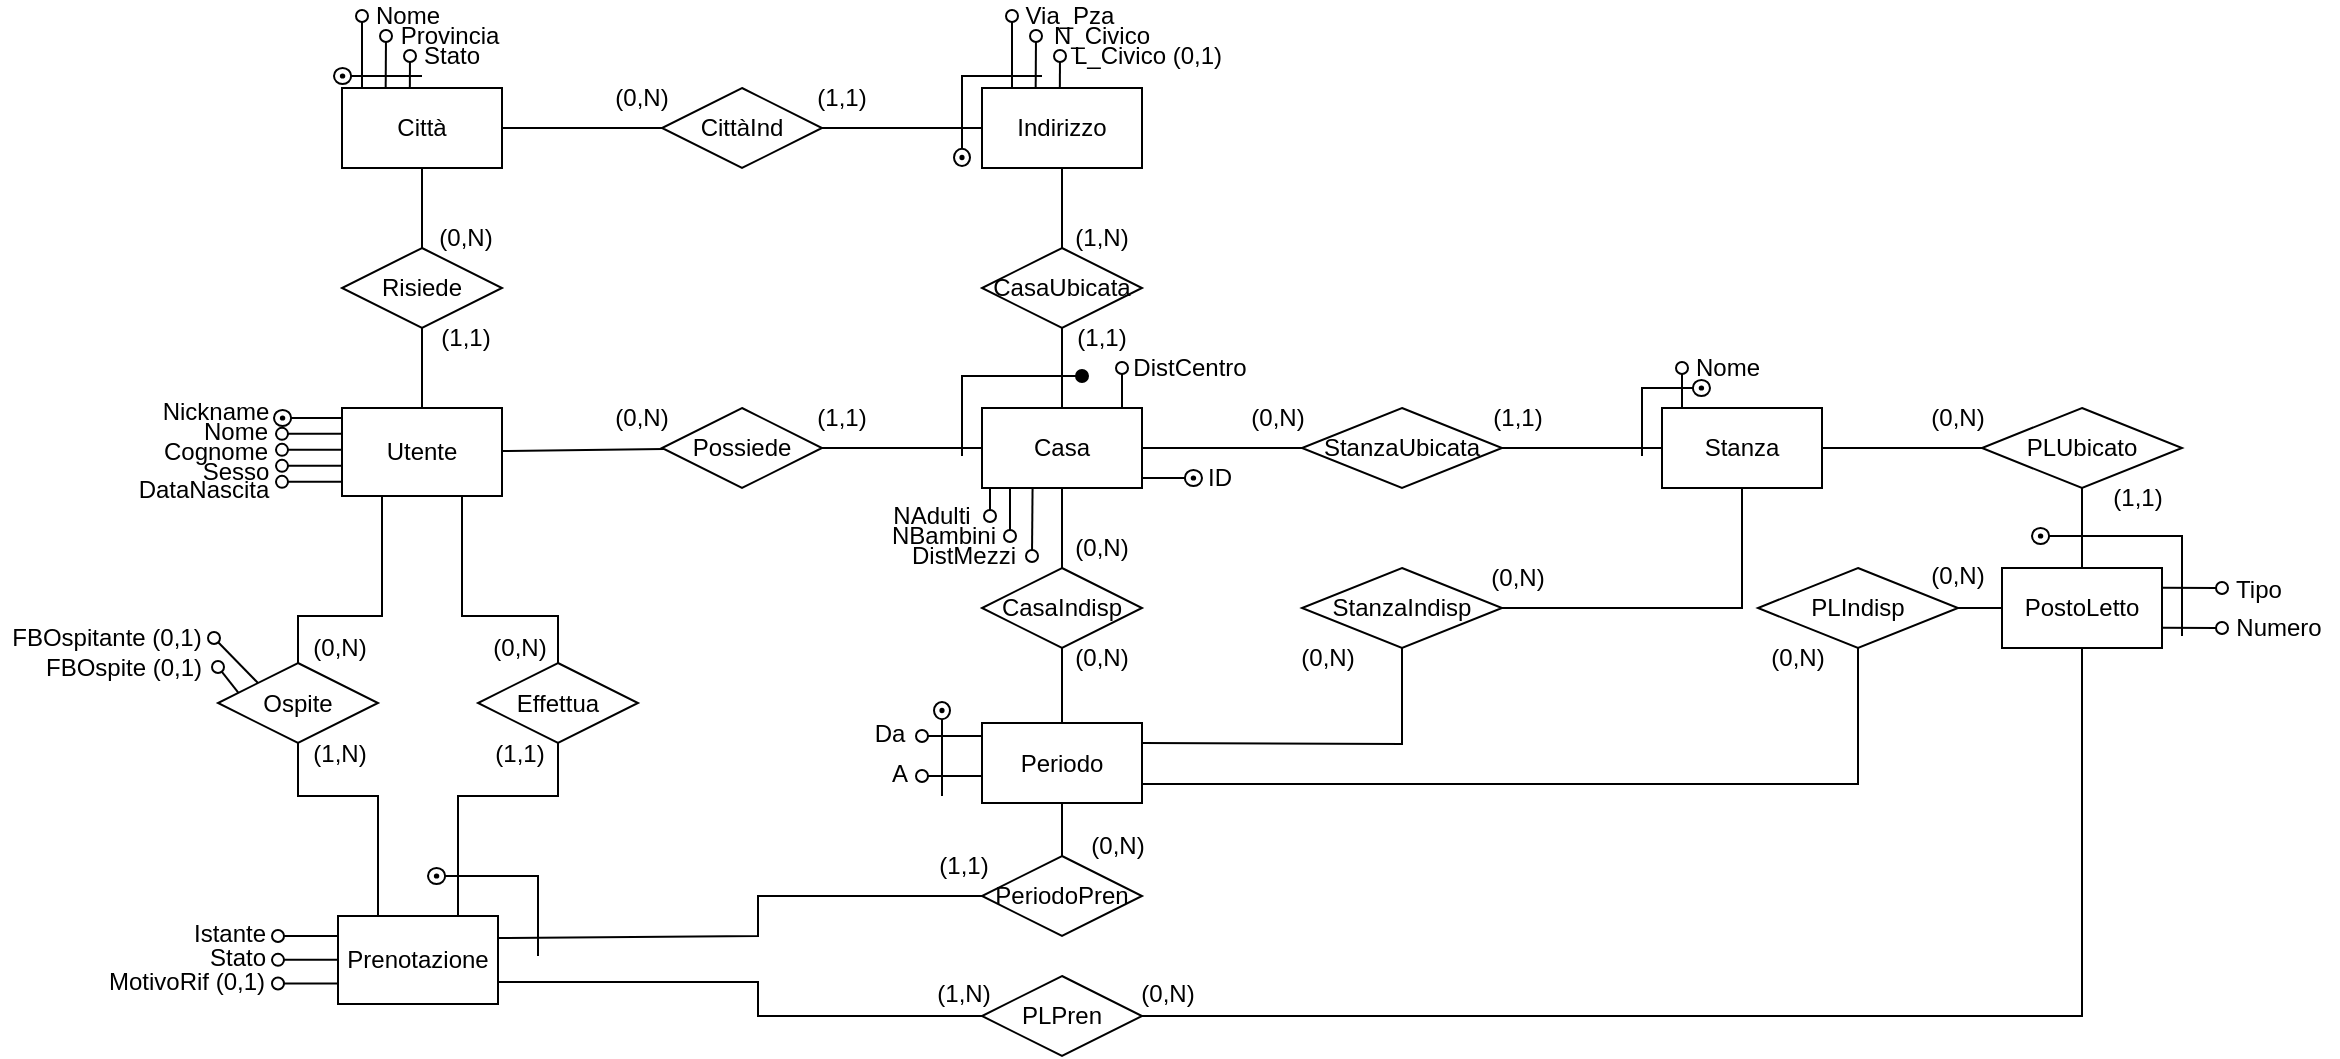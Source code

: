 <mxfile version="24.2.5" type="device">
  <diagram name="Pagina-1" id="lLxgpqwXV0-cyRFd8KWd">
    <mxGraphModel dx="398" dy="243" grid="1" gridSize="10" guides="1" tooltips="1" connect="1" arrows="1" fold="1" page="1" pageScale="1" pageWidth="1169" pageHeight="827" math="0" shadow="0">
      <root>
        <mxCell id="0" />
        <mxCell id="1" parent="0" />
        <mxCell id="XVy98jqLhAhtygX9DMXy-1" value="Utente" style="rounded=0;whiteSpace=wrap;html=1;" parent="1" vertex="1">
          <mxGeometry x="171" y="296" width="80" height="44" as="geometry" />
        </mxCell>
        <mxCell id="XVy98jqLhAhtygX9DMXy-5" value="" style="endArrow=oval;html=1;rounded=0;endFill=0;" parent="1" edge="1">
          <mxGeometry width="50" height="50" relative="1" as="geometry">
            <mxPoint x="171" y="308.93" as="sourcePoint" />
            <mxPoint x="141" y="308.93" as="targetPoint" />
          </mxGeometry>
        </mxCell>
        <mxCell id="XVy98jqLhAhtygX9DMXy-7" value="" style="endArrow=oval;html=1;rounded=0;endFill=1;" parent="1" edge="1">
          <mxGeometry width="50" height="50" relative="1" as="geometry">
            <mxPoint x="171" y="301" as="sourcePoint" />
            <mxPoint x="141" y="301" as="targetPoint" />
          </mxGeometry>
        </mxCell>
        <mxCell id="XVy98jqLhAhtygX9DMXy-8" value="Nickname" style="text;html=1;align=center;verticalAlign=middle;whiteSpace=wrap;rounded=0;" parent="1" vertex="1">
          <mxGeometry x="78" y="293" width="60" height="10" as="geometry" />
        </mxCell>
        <mxCell id="XVy98jqLhAhtygX9DMXy-9" value="Nome" style="text;html=1;align=center;verticalAlign=middle;whiteSpace=wrap;rounded=0;" parent="1" vertex="1">
          <mxGeometry x="88" y="303" width="60" height="10" as="geometry" />
        </mxCell>
        <mxCell id="XVy98jqLhAhtygX9DMXy-10" value="Cognome" style="text;html=1;align=center;verticalAlign=middle;whiteSpace=wrap;rounded=0;" parent="1" vertex="1">
          <mxGeometry x="78" y="313" width="60" height="10" as="geometry" />
        </mxCell>
        <mxCell id="XVy98jqLhAhtygX9DMXy-11" value="Sesso" style="text;html=1;align=center;verticalAlign=middle;whiteSpace=wrap;rounded=0;" parent="1" vertex="1">
          <mxGeometry x="94" y="323" width="48" height="10" as="geometry" />
        </mxCell>
        <mxCell id="XVy98jqLhAhtygX9DMXy-12" value="DataNascita" style="text;html=1;align=center;verticalAlign=middle;whiteSpace=wrap;rounded=0;" parent="1" vertex="1">
          <mxGeometry x="62" y="332" width="80" height="10" as="geometry" />
        </mxCell>
        <mxCell id="XVy98jqLhAhtygX9DMXy-14" value="Risiede" style="rhombus;whiteSpace=wrap;html=1;" parent="1" vertex="1">
          <mxGeometry x="171" y="216" width="80" height="40" as="geometry" />
        </mxCell>
        <mxCell id="XVy98jqLhAhtygX9DMXy-15" value="Città" style="rounded=0;whiteSpace=wrap;html=1;" parent="1" vertex="1">
          <mxGeometry x="171" y="136" width="80" height="40" as="geometry" />
        </mxCell>
        <mxCell id="XVy98jqLhAhtygX9DMXy-16" value="" style="endArrow=oval;html=1;rounded=0;endFill=0;" parent="1" edge="1">
          <mxGeometry width="50" height="50" relative="1" as="geometry">
            <mxPoint x="181" y="136" as="sourcePoint" />
            <mxPoint x="181" y="100" as="targetPoint" />
          </mxGeometry>
        </mxCell>
        <mxCell id="XVy98jqLhAhtygX9DMXy-17" value="" style="endArrow=oval;html=1;rounded=0;endFill=0;" parent="1" edge="1">
          <mxGeometry width="50" height="50" relative="1" as="geometry">
            <mxPoint x="192.84" y="136" as="sourcePoint" />
            <mxPoint x="193" y="110" as="targetPoint" />
          </mxGeometry>
        </mxCell>
        <mxCell id="XVy98jqLhAhtygX9DMXy-18" value="Nome" style="text;html=1;align=center;verticalAlign=middle;whiteSpace=wrap;rounded=0;" parent="1" vertex="1">
          <mxGeometry x="164" y="95" width="80" height="10" as="geometry" />
        </mxCell>
        <mxCell id="XVy98jqLhAhtygX9DMXy-19" value="Provincia" style="text;html=1;align=center;verticalAlign=middle;whiteSpace=wrap;rounded=0;" parent="1" vertex="1">
          <mxGeometry x="185" y="105" width="80" height="10" as="geometry" />
        </mxCell>
        <mxCell id="XVy98jqLhAhtygX9DMXy-20" value="" style="endArrow=oval;html=1;rounded=0;endFill=1;" parent="1" edge="1">
          <mxGeometry width="50" height="50" relative="1" as="geometry">
            <mxPoint x="211" y="130" as="sourcePoint" />
            <mxPoint x="171" y="130" as="targetPoint" />
          </mxGeometry>
        </mxCell>
        <mxCell id="XVy98jqLhAhtygX9DMXy-21" value="" style="endArrow=none;html=1;rounded=0;" parent="1" source="XVy98jqLhAhtygX9DMXy-14" target="XVy98jqLhAhtygX9DMXy-15" edge="1">
          <mxGeometry width="50" height="50" relative="1" as="geometry">
            <mxPoint x="261" y="236" as="sourcePoint" />
            <mxPoint x="211" y="186" as="targetPoint" />
          </mxGeometry>
        </mxCell>
        <mxCell id="XVy98jqLhAhtygX9DMXy-22" value="" style="endArrow=none;html=1;rounded=0;" parent="1" source="XVy98jqLhAhtygX9DMXy-1" target="XVy98jqLhAhtygX9DMXy-14" edge="1">
          <mxGeometry width="50" height="50" relative="1" as="geometry">
            <mxPoint x="261" y="276" as="sourcePoint" />
            <mxPoint x="311" y="226" as="targetPoint" />
          </mxGeometry>
        </mxCell>
        <mxCell id="XVy98jqLhAhtygX9DMXy-23" value="(1,1)" style="text;html=1;align=center;verticalAlign=middle;whiteSpace=wrap;rounded=0;" parent="1" vertex="1">
          <mxGeometry x="193" y="256" width="80" height="10" as="geometry" />
        </mxCell>
        <mxCell id="XVy98jqLhAhtygX9DMXy-24" value="(0,N)" style="text;html=1;align=center;verticalAlign=middle;whiteSpace=wrap;rounded=0;" parent="1" vertex="1">
          <mxGeometry x="193" y="206" width="80" height="10" as="geometry" />
        </mxCell>
        <mxCell id="Gm87zyLQmXBAuulPEe1k-1" value="Possiede" style="rhombus;whiteSpace=wrap;html=1;" parent="1" vertex="1">
          <mxGeometry x="331" y="296" width="80" height="40" as="geometry" />
        </mxCell>
        <mxCell id="Gm87zyLQmXBAuulPEe1k-2" value="" style="endArrow=none;html=1;rounded=0;" parent="1" source="XVy98jqLhAhtygX9DMXy-1" target="Gm87zyLQmXBAuulPEe1k-1" edge="1">
          <mxGeometry width="50" height="50" relative="1" as="geometry">
            <mxPoint x="451" y="336" as="sourcePoint" />
            <mxPoint x="501" y="286" as="targetPoint" />
          </mxGeometry>
        </mxCell>
        <mxCell id="Gm87zyLQmXBAuulPEe1k-3" value="Casa" style="rounded=0;whiteSpace=wrap;html=1;" parent="1" vertex="1">
          <mxGeometry x="491" y="296" width="80" height="40" as="geometry" />
        </mxCell>
        <mxCell id="Gm87zyLQmXBAuulPEe1k-5" value="CittàInd" style="rhombus;whiteSpace=wrap;html=1;" parent="1" vertex="1">
          <mxGeometry x="331" y="136" width="80" height="40" as="geometry" />
        </mxCell>
        <mxCell id="Gm87zyLQmXBAuulPEe1k-6" value="" style="endArrow=none;html=1;rounded=0;" parent="1" source="Gm87zyLQmXBAuulPEe1k-3" target="Gm87zyLQmXBAuulPEe1k-12" edge="1">
          <mxGeometry width="50" height="50" relative="1" as="geometry">
            <mxPoint x="451" y="226" as="sourcePoint" />
            <mxPoint x="571" y="266" as="targetPoint" />
          </mxGeometry>
        </mxCell>
        <mxCell id="Gm87zyLQmXBAuulPEe1k-8" value="" style="endArrow=none;html=1;rounded=0;" parent="1" source="Gm87zyLQmXBAuulPEe1k-3" target="Gm87zyLQmXBAuulPEe1k-1" edge="1">
          <mxGeometry width="50" height="50" relative="1" as="geometry">
            <mxPoint x="451" y="226" as="sourcePoint" />
            <mxPoint x="371" y="316" as="targetPoint" />
          </mxGeometry>
        </mxCell>
        <mxCell id="Gm87zyLQmXBAuulPEe1k-11" value="Indirizzo" style="rounded=0;whiteSpace=wrap;html=1;" parent="1" vertex="1">
          <mxGeometry x="491" y="136" width="80" height="40" as="geometry" />
        </mxCell>
        <mxCell id="Gm87zyLQmXBAuulPEe1k-12" value="CasaUbicata" style="rhombus;whiteSpace=wrap;html=1;" parent="1" vertex="1">
          <mxGeometry x="491" y="216" width="80" height="40" as="geometry" />
        </mxCell>
        <mxCell id="Gm87zyLQmXBAuulPEe1k-13" value="" style="endArrow=none;html=1;rounded=0;" parent="1" source="Gm87zyLQmXBAuulPEe1k-12" target="Gm87zyLQmXBAuulPEe1k-11" edge="1">
          <mxGeometry width="50" height="50" relative="1" as="geometry">
            <mxPoint x="541" y="306" as="sourcePoint" />
            <mxPoint x="541" y="266" as="targetPoint" />
          </mxGeometry>
        </mxCell>
        <mxCell id="Gm87zyLQmXBAuulPEe1k-14" value="" style="endArrow=none;html=1;rounded=0;" parent="1" source="Gm87zyLQmXBAuulPEe1k-5" target="Gm87zyLQmXBAuulPEe1k-11" edge="1">
          <mxGeometry width="50" height="50" relative="1" as="geometry">
            <mxPoint x="541" y="226" as="sourcePoint" />
            <mxPoint x="541" y="186" as="targetPoint" />
          </mxGeometry>
        </mxCell>
        <mxCell id="Gm87zyLQmXBAuulPEe1k-15" value="" style="endArrow=none;html=1;rounded=0;" parent="1" source="Gm87zyLQmXBAuulPEe1k-5" target="XVy98jqLhAhtygX9DMXy-15" edge="1">
          <mxGeometry width="50" height="50" relative="1" as="geometry">
            <mxPoint x="221" y="226" as="sourcePoint" />
            <mxPoint x="221" y="186" as="targetPoint" />
          </mxGeometry>
        </mxCell>
        <mxCell id="Gm87zyLQmXBAuulPEe1k-16" value="(0,N)" style="text;html=1;align=center;verticalAlign=middle;whiteSpace=wrap;rounded=0;" parent="1" vertex="1">
          <mxGeometry x="281" y="136" width="80" height="10" as="geometry" />
        </mxCell>
        <mxCell id="Gm87zyLQmXBAuulPEe1k-17" value="(1,1)" style="text;html=1;align=center;verticalAlign=middle;whiteSpace=wrap;rounded=0;" parent="1" vertex="1">
          <mxGeometry x="381" y="136" width="80" height="10" as="geometry" />
        </mxCell>
        <mxCell id="Gm87zyLQmXBAuulPEe1k-19" value="" style="endArrow=oval;html=1;rounded=0;endFill=0;" parent="1" edge="1">
          <mxGeometry width="50" height="50" relative="1" as="geometry">
            <mxPoint x="204.92" y="136" as="sourcePoint" />
            <mxPoint x="205" y="120" as="targetPoint" />
          </mxGeometry>
        </mxCell>
        <mxCell id="Gm87zyLQmXBAuulPEe1k-20" value="Stato" style="text;html=1;align=center;verticalAlign=middle;whiteSpace=wrap;rounded=0;" parent="1" vertex="1">
          <mxGeometry x="186" y="115" width="80" height="10" as="geometry" />
        </mxCell>
        <mxCell id="Gm87zyLQmXBAuulPEe1k-21" value="(0,N)" style="text;html=1;align=center;verticalAlign=middle;whiteSpace=wrap;rounded=0;" parent="1" vertex="1">
          <mxGeometry x="281" y="296" width="80" height="10" as="geometry" />
        </mxCell>
        <mxCell id="Gm87zyLQmXBAuulPEe1k-23" value="(1,1)" style="text;html=1;align=center;verticalAlign=middle;whiteSpace=wrap;rounded=0;" parent="1" vertex="1">
          <mxGeometry x="381" y="296" width="80" height="10" as="geometry" />
        </mxCell>
        <mxCell id="Gm87zyLQmXBAuulPEe1k-24" value="(1,N)" style="text;html=1;align=center;verticalAlign=middle;whiteSpace=wrap;rounded=0;" parent="1" vertex="1">
          <mxGeometry x="511" y="206" width="80" height="10" as="geometry" />
        </mxCell>
        <mxCell id="Gm87zyLQmXBAuulPEe1k-25" value="(1,1)" style="text;html=1;align=center;verticalAlign=middle;whiteSpace=wrap;rounded=0;" parent="1" vertex="1">
          <mxGeometry x="511" y="256" width="80" height="10" as="geometry" />
        </mxCell>
        <mxCell id="Gm87zyLQmXBAuulPEe1k-26" value="" style="endArrow=oval;html=1;rounded=0;endFill=0;" parent="1" edge="1">
          <mxGeometry width="50" height="50" relative="1" as="geometry">
            <mxPoint x="506" y="136" as="sourcePoint" />
            <mxPoint x="506" y="100" as="targetPoint" />
          </mxGeometry>
        </mxCell>
        <mxCell id="Gm87zyLQmXBAuulPEe1k-27" value="" style="endArrow=oval;html=1;rounded=0;endFill=0;" parent="1" edge="1">
          <mxGeometry width="50" height="50" relative="1" as="geometry">
            <mxPoint x="517.84" y="136" as="sourcePoint" />
            <mxPoint x="518" y="110" as="targetPoint" />
          </mxGeometry>
        </mxCell>
        <mxCell id="Gm87zyLQmXBAuulPEe1k-28" value="Via_Pza" style="text;html=1;align=center;verticalAlign=middle;whiteSpace=wrap;rounded=0;" parent="1" vertex="1">
          <mxGeometry x="495" y="95" width="80" height="10" as="geometry" />
        </mxCell>
        <mxCell id="Gm87zyLQmXBAuulPEe1k-29" value="N_Civico" style="text;html=1;align=center;verticalAlign=middle;whiteSpace=wrap;rounded=0;" parent="1" vertex="1">
          <mxGeometry x="511" y="105" width="80" height="10" as="geometry" />
        </mxCell>
        <mxCell id="Gm87zyLQmXBAuulPEe1k-30" value="" style="endArrow=oval;html=1;rounded=0;endFill=1;" parent="1" edge="1">
          <mxGeometry width="50" height="50" relative="1" as="geometry">
            <mxPoint x="521" y="130" as="sourcePoint" />
            <mxPoint x="481" y="170" as="targetPoint" />
            <Array as="points">
              <mxPoint x="481" y="130" />
            </Array>
          </mxGeometry>
        </mxCell>
        <mxCell id="Gm87zyLQmXBAuulPEe1k-31" value="" style="endArrow=oval;html=1;rounded=0;endFill=0;" parent="1" edge="1">
          <mxGeometry width="50" height="50" relative="1" as="geometry">
            <mxPoint x="529.92" y="136" as="sourcePoint" />
            <mxPoint x="530" y="120" as="targetPoint" />
          </mxGeometry>
        </mxCell>
        <mxCell id="Gm87zyLQmXBAuulPEe1k-32" value="L_Civico (0,1)" style="text;html=1;align=center;verticalAlign=middle;whiteSpace=wrap;rounded=0;" parent="1" vertex="1">
          <mxGeometry x="534" y="115" width="80" height="10" as="geometry" />
        </mxCell>
        <mxCell id="Gm87zyLQmXBAuulPEe1k-36" value="CasaIndisp" style="rhombus;whiteSpace=wrap;html=1;" parent="1" vertex="1">
          <mxGeometry x="491" y="376" width="80" height="40" as="geometry" />
        </mxCell>
        <mxCell id="Gm87zyLQmXBAuulPEe1k-37" value="Periodo" style="rounded=0;whiteSpace=wrap;html=1;" parent="1" vertex="1">
          <mxGeometry x="491" y="453.5" width="80" height="40" as="geometry" />
        </mxCell>
        <mxCell id="Gm87zyLQmXBAuulPEe1k-38" value="" style="endArrow=oval;html=1;rounded=0;endFill=0;" parent="1" edge="1">
          <mxGeometry width="50" height="50" relative="1" as="geometry">
            <mxPoint x="491" y="460" as="sourcePoint" />
            <mxPoint x="461" y="460" as="targetPoint" />
          </mxGeometry>
        </mxCell>
        <mxCell id="Gm87zyLQmXBAuulPEe1k-39" value="" style="endArrow=oval;html=1;rounded=0;endFill=0;" parent="1" edge="1">
          <mxGeometry width="50" height="50" relative="1" as="geometry">
            <mxPoint x="491" y="480" as="sourcePoint" />
            <mxPoint x="461" y="480" as="targetPoint" />
          </mxGeometry>
        </mxCell>
        <mxCell id="Gm87zyLQmXBAuulPEe1k-40" value="" style="endArrow=none;html=1;rounded=0;" parent="1" source="Gm87zyLQmXBAuulPEe1k-3" target="Gm87zyLQmXBAuulPEe1k-36" edge="1">
          <mxGeometry width="50" height="50" relative="1" as="geometry">
            <mxPoint x="501" y="326" as="sourcePoint" />
            <mxPoint x="421" y="326" as="targetPoint" />
          </mxGeometry>
        </mxCell>
        <mxCell id="Gm87zyLQmXBAuulPEe1k-41" value="" style="endArrow=none;html=1;rounded=0;" parent="1" source="Gm87zyLQmXBAuulPEe1k-36" target="Gm87zyLQmXBAuulPEe1k-37" edge="1">
          <mxGeometry width="50" height="50" relative="1" as="geometry">
            <mxPoint x="541" y="346" as="sourcePoint" />
            <mxPoint x="541" y="386" as="targetPoint" />
          </mxGeometry>
        </mxCell>
        <mxCell id="Gm87zyLQmXBAuulPEe1k-42" value="(0,N)" style="text;html=1;align=center;verticalAlign=middle;whiteSpace=wrap;rounded=0;" parent="1" vertex="1">
          <mxGeometry x="511" y="361" width="80" height="10" as="geometry" />
        </mxCell>
        <mxCell id="Gm87zyLQmXBAuulPEe1k-43" value="(0,N)" style="text;html=1;align=center;verticalAlign=middle;whiteSpace=wrap;rounded=0;" parent="1" vertex="1">
          <mxGeometry x="511" y="416" width="80" height="10" as="geometry" />
        </mxCell>
        <mxCell id="Gm87zyLQmXBAuulPEe1k-44" value="Da" style="text;html=1;align=center;verticalAlign=middle;whiteSpace=wrap;rounded=0;" parent="1" vertex="1">
          <mxGeometry x="405" y="453.5" width="80" height="10" as="geometry" />
        </mxCell>
        <mxCell id="Gm87zyLQmXBAuulPEe1k-45" value="A" style="text;html=1;align=center;verticalAlign=middle;whiteSpace=wrap;rounded=0;" parent="1" vertex="1">
          <mxGeometry x="410" y="474" width="80" height="10" as="geometry" />
        </mxCell>
        <mxCell id="Gm87zyLQmXBAuulPEe1k-46" value="" style="endArrow=oval;html=1;rounded=0;endFill=1;" parent="1" edge="1">
          <mxGeometry width="50" height="50" relative="1" as="geometry">
            <mxPoint x="471" y="490" as="sourcePoint" />
            <mxPoint x="471" y="448" as="targetPoint" />
          </mxGeometry>
        </mxCell>
        <mxCell id="Gm87zyLQmXBAuulPEe1k-47" value="" style="endArrow=oval;html=1;rounded=0;endFill=0;" parent="1" edge="1">
          <mxGeometry width="50" height="50" relative="1" as="geometry">
            <mxPoint x="495" y="336" as="sourcePoint" />
            <mxPoint x="495" y="350" as="targetPoint" />
          </mxGeometry>
        </mxCell>
        <mxCell id="Gm87zyLQmXBAuulPEe1k-48" value="" style="endArrow=oval;html=1;rounded=0;endFill=0;exitX=0.25;exitY=1;exitDx=0;exitDy=0;" parent="1" edge="1">
          <mxGeometry width="50" height="50" relative="1" as="geometry">
            <mxPoint x="505" y="336" as="sourcePoint" />
            <mxPoint x="505" y="360" as="targetPoint" />
          </mxGeometry>
        </mxCell>
        <mxCell id="Gm87zyLQmXBAuulPEe1k-49" value="NAdulti" style="text;html=1;align=center;verticalAlign=middle;whiteSpace=wrap;rounded=0;" parent="1" vertex="1">
          <mxGeometry x="426" y="345" width="80" height="10" as="geometry" />
        </mxCell>
        <mxCell id="Gm87zyLQmXBAuulPEe1k-50" value="NBambini" style="text;html=1;align=center;verticalAlign=middle;whiteSpace=wrap;rounded=0;" parent="1" vertex="1">
          <mxGeometry x="432" y="355" width="80" height="10" as="geometry" />
        </mxCell>
        <mxCell id="Gm87zyLQmXBAuulPEe1k-51" value="" style="endArrow=oval;html=1;rounded=0;endFill=1;" parent="1" edge="1">
          <mxGeometry width="50" height="50" relative="1" as="geometry">
            <mxPoint x="481" y="320" as="sourcePoint" />
            <mxPoint x="541" y="280" as="targetPoint" />
            <Array as="points">
              <mxPoint x="481" y="280" />
            </Array>
          </mxGeometry>
        </mxCell>
        <mxCell id="Gm87zyLQmXBAuulPEe1k-52" value="" style="endArrow=oval;html=1;rounded=0;endFill=0;exitX=0.25;exitY=1;exitDx=0;exitDy=0;" parent="1" edge="1">
          <mxGeometry width="50" height="50" relative="1" as="geometry">
            <mxPoint x="516.28" y="336" as="sourcePoint" />
            <mxPoint x="516" y="370" as="targetPoint" />
          </mxGeometry>
        </mxCell>
        <mxCell id="Gm87zyLQmXBAuulPEe1k-53" value="DistMezzi" style="text;html=1;align=center;verticalAlign=middle;whiteSpace=wrap;rounded=0;" parent="1" vertex="1">
          <mxGeometry x="442" y="365" width="80" height="10" as="geometry" />
        </mxCell>
        <mxCell id="Gm87zyLQmXBAuulPEe1k-54" value="" style="endArrow=oval;html=1;rounded=0;endFill=0;" parent="1" edge="1">
          <mxGeometry width="50" height="50" relative="1" as="geometry">
            <mxPoint x="561" y="296" as="sourcePoint" />
            <mxPoint x="561" y="276" as="targetPoint" />
          </mxGeometry>
        </mxCell>
        <mxCell id="Gm87zyLQmXBAuulPEe1k-55" value="DistCentro" style="text;html=1;align=center;verticalAlign=middle;whiteSpace=wrap;rounded=0;" parent="1" vertex="1">
          <mxGeometry x="555" y="271" width="80" height="10" as="geometry" />
        </mxCell>
        <mxCell id="Gm87zyLQmXBAuulPEe1k-56" value="StanzaUbicata" style="rhombus;whiteSpace=wrap;html=1;" parent="1" vertex="1">
          <mxGeometry x="651" y="296" width="100" height="40" as="geometry" />
        </mxCell>
        <mxCell id="Gm87zyLQmXBAuulPEe1k-58" value="Stanza" style="rounded=0;whiteSpace=wrap;html=1;" parent="1" vertex="1">
          <mxGeometry x="831" y="296" width="80" height="40" as="geometry" />
        </mxCell>
        <mxCell id="Gm87zyLQmXBAuulPEe1k-59" value="" style="endArrow=none;html=1;rounded=0;" parent="1" source="Gm87zyLQmXBAuulPEe1k-3" target="Gm87zyLQmXBAuulPEe1k-56" edge="1">
          <mxGeometry width="50" height="50" relative="1" as="geometry">
            <mxPoint x="601" y="350" as="sourcePoint" />
            <mxPoint x="651" y="300" as="targetPoint" />
          </mxGeometry>
        </mxCell>
        <mxCell id="Gm87zyLQmXBAuulPEe1k-60" value="" style="endArrow=none;html=1;rounded=0;" parent="1" source="Gm87zyLQmXBAuulPEe1k-58" target="Gm87zyLQmXBAuulPEe1k-56" edge="1">
          <mxGeometry width="50" height="50" relative="1" as="geometry">
            <mxPoint x="761" y="340" as="sourcePoint" />
            <mxPoint x="661" y="326" as="targetPoint" />
          </mxGeometry>
        </mxCell>
        <mxCell id="Gm87zyLQmXBAuulPEe1k-61" value="" style="endArrow=oval;html=1;rounded=0;endFill=0;" parent="1" edge="1">
          <mxGeometry width="50" height="50" relative="1" as="geometry">
            <mxPoint x="841" y="296" as="sourcePoint" />
            <mxPoint x="841" y="276" as="targetPoint" />
          </mxGeometry>
        </mxCell>
        <mxCell id="Gm87zyLQmXBAuulPEe1k-62" value="Nome" style="text;html=1;align=center;verticalAlign=middle;whiteSpace=wrap;rounded=0;" parent="1" vertex="1">
          <mxGeometry x="824" y="271" width="80" height="9" as="geometry" />
        </mxCell>
        <mxCell id="Gm87zyLQmXBAuulPEe1k-63" value="" style="endArrow=oval;html=1;rounded=0;endFill=1;" parent="1" edge="1">
          <mxGeometry width="50" height="50" relative="1" as="geometry">
            <mxPoint x="821" y="320" as="sourcePoint" />
            <mxPoint x="851" y="286" as="targetPoint" />
            <Array as="points">
              <mxPoint x="821" y="286" />
            </Array>
          </mxGeometry>
        </mxCell>
        <mxCell id="Gm87zyLQmXBAuulPEe1k-64" value="StanzaIndisp" style="rhombus;whiteSpace=wrap;html=1;" parent="1" vertex="1">
          <mxGeometry x="651" y="376" width="100" height="40" as="geometry" />
        </mxCell>
        <mxCell id="Gm87zyLQmXBAuulPEe1k-65" value="" style="endArrow=none;html=1;rounded=0;entryX=1;entryY=0.25;entryDx=0;entryDy=0;" parent="1" source="Gm87zyLQmXBAuulPEe1k-64" target="Gm87zyLQmXBAuulPEe1k-37" edge="1">
          <mxGeometry width="50" height="50" relative="1" as="geometry">
            <mxPoint x="841" y="326" as="sourcePoint" />
            <mxPoint x="761" y="326" as="targetPoint" />
            <Array as="points">
              <mxPoint x="701" y="464" />
            </Array>
          </mxGeometry>
        </mxCell>
        <mxCell id="Gm87zyLQmXBAuulPEe1k-66" value="" style="endArrow=none;html=1;rounded=0;" parent="1" source="Gm87zyLQmXBAuulPEe1k-58" target="Gm87zyLQmXBAuulPEe1k-64" edge="1">
          <mxGeometry width="50" height="50" relative="1" as="geometry">
            <mxPoint x="661" y="484" as="sourcePoint" />
            <mxPoint x="581" y="484" as="targetPoint" />
            <Array as="points">
              <mxPoint x="871" y="396" />
            </Array>
          </mxGeometry>
        </mxCell>
        <mxCell id="Gm87zyLQmXBAuulPEe1k-67" value="PLUbicato" style="rhombus;whiteSpace=wrap;html=1;" parent="1" vertex="1">
          <mxGeometry x="991" y="296" width="100" height="40" as="geometry" />
        </mxCell>
        <mxCell id="Gm87zyLQmXBAuulPEe1k-68" value="" style="endArrow=none;html=1;rounded=0;" parent="1" source="Gm87zyLQmXBAuulPEe1k-67" target="Gm87zyLQmXBAuulPEe1k-58" edge="1">
          <mxGeometry width="50" height="50" relative="1" as="geometry">
            <mxPoint x="841" y="326" as="sourcePoint" />
            <mxPoint x="761" y="326" as="targetPoint" />
          </mxGeometry>
        </mxCell>
        <mxCell id="Gm87zyLQmXBAuulPEe1k-69" value="PostoLetto" style="rounded=0;whiteSpace=wrap;html=1;" parent="1" vertex="1">
          <mxGeometry x="1001" y="376" width="80" height="40" as="geometry" />
        </mxCell>
        <mxCell id="Gm87zyLQmXBAuulPEe1k-70" value="" style="endArrow=none;html=1;rounded=0;" parent="1" source="Gm87zyLQmXBAuulPEe1k-67" target="Gm87zyLQmXBAuulPEe1k-69" edge="1">
          <mxGeometry width="50" height="50" relative="1" as="geometry">
            <mxPoint x="1001" y="326" as="sourcePoint" />
            <mxPoint x="921" y="326" as="targetPoint" />
          </mxGeometry>
        </mxCell>
        <mxCell id="Gm87zyLQmXBAuulPEe1k-71" value="" style="endArrow=oval;html=1;rounded=0;endFill=0;" parent="1" edge="1">
          <mxGeometry width="50" height="50" relative="1" as="geometry">
            <mxPoint x="1081" y="385.83" as="sourcePoint" />
            <mxPoint x="1111" y="386" as="targetPoint" />
          </mxGeometry>
        </mxCell>
        <mxCell id="Gm87zyLQmXBAuulPEe1k-72" value="Tipo" style="text;html=1;align=center;verticalAlign=middle;whiteSpace=wrap;rounded=0;" parent="1" vertex="1">
          <mxGeometry x="1100" y="382" width="59" height="9" as="geometry" />
        </mxCell>
        <mxCell id="Gm87zyLQmXBAuulPEe1k-73" value="" style="endArrow=oval;html=1;rounded=0;endFill=0;" parent="1" edge="1">
          <mxGeometry width="50" height="50" relative="1" as="geometry">
            <mxPoint x="1081" y="405.83" as="sourcePoint" />
            <mxPoint x="1111" y="406" as="targetPoint" />
          </mxGeometry>
        </mxCell>
        <mxCell id="Gm87zyLQmXBAuulPEe1k-74" value="Numero" style="text;html=1;align=center;verticalAlign=middle;whiteSpace=wrap;rounded=0;" parent="1" vertex="1">
          <mxGeometry x="1110" y="401.5" width="59" height="9" as="geometry" />
        </mxCell>
        <mxCell id="Gm87zyLQmXBAuulPEe1k-75" value="" style="endArrow=oval;html=1;rounded=0;endFill=1;" parent="1" edge="1">
          <mxGeometry width="50" height="50" relative="1" as="geometry">
            <mxPoint x="1091" y="410" as="sourcePoint" />
            <mxPoint x="1021" y="360" as="targetPoint" />
            <Array as="points">
              <mxPoint x="1091" y="360" />
            </Array>
          </mxGeometry>
        </mxCell>
        <mxCell id="Gm87zyLQmXBAuulPEe1k-76" value="PLIndisp" style="rhombus;whiteSpace=wrap;html=1;" parent="1" vertex="1">
          <mxGeometry x="879" y="376" width="100" height="40" as="geometry" />
        </mxCell>
        <mxCell id="Gm87zyLQmXBAuulPEe1k-77" value="" style="endArrow=none;html=1;rounded=0;" parent="1" target="Gm87zyLQmXBAuulPEe1k-76" edge="1">
          <mxGeometry width="50" height="50" relative="1" as="geometry">
            <mxPoint x="571" y="484.0" as="sourcePoint" />
            <mxPoint x="841" y="484" as="targetPoint" />
            <Array as="points">
              <mxPoint x="929" y="484" />
            </Array>
          </mxGeometry>
        </mxCell>
        <mxCell id="Gm87zyLQmXBAuulPEe1k-78" value="" style="endArrow=none;html=1;rounded=0;" parent="1" source="Gm87zyLQmXBAuulPEe1k-76" target="Gm87zyLQmXBAuulPEe1k-69" edge="1">
          <mxGeometry width="50" height="50" relative="1" as="geometry">
            <mxPoint x="1081" y="340" as="sourcePoint" />
            <mxPoint x="1051" y="386" as="targetPoint" />
          </mxGeometry>
        </mxCell>
        <mxCell id="Gm87zyLQmXBAuulPEe1k-79" value="Ospite" style="rhombus;whiteSpace=wrap;html=1;" parent="1" vertex="1">
          <mxGeometry x="109" y="423.5" width="80" height="40" as="geometry" />
        </mxCell>
        <mxCell id="Gm87zyLQmXBAuulPEe1k-80" value="Effettua" style="rhombus;whiteSpace=wrap;html=1;" parent="1" vertex="1">
          <mxGeometry x="239" y="423.5" width="80" height="40" as="geometry" />
        </mxCell>
        <mxCell id="Gm87zyLQmXBAuulPEe1k-81" value="" style="endArrow=oval;html=1;rounded=0;endFill=0;" parent="1" edge="1">
          <mxGeometry width="50" height="50" relative="1" as="geometry">
            <mxPoint x="171" y="316.93" as="sourcePoint" />
            <mxPoint x="141" y="316.93" as="targetPoint" />
          </mxGeometry>
        </mxCell>
        <mxCell id="Gm87zyLQmXBAuulPEe1k-82" value="" style="endArrow=oval;html=1;rounded=0;endFill=0;" parent="1" edge="1">
          <mxGeometry width="50" height="50" relative="1" as="geometry">
            <mxPoint x="171" y="324.93" as="sourcePoint" />
            <mxPoint x="141" y="324.93" as="targetPoint" />
          </mxGeometry>
        </mxCell>
        <mxCell id="Gm87zyLQmXBAuulPEe1k-83" value="" style="endArrow=oval;html=1;rounded=0;endFill=0;" parent="1" edge="1">
          <mxGeometry width="50" height="50" relative="1" as="geometry">
            <mxPoint x="171" y="332.93" as="sourcePoint" />
            <mxPoint x="141" y="332.93" as="targetPoint" />
          </mxGeometry>
        </mxCell>
        <mxCell id="9lV6Q84r9_EHIq5W9f6j-2" value="Prenotazione" style="rounded=0;whiteSpace=wrap;html=1;" parent="1" vertex="1">
          <mxGeometry x="169" y="550" width="80" height="44" as="geometry" />
        </mxCell>
        <mxCell id="9lV6Q84r9_EHIq5W9f6j-3" value="(0,N)" style="text;html=1;align=center;verticalAlign=middle;whiteSpace=wrap;rounded=0;" parent="1" vertex="1">
          <mxGeometry x="599" y="296" width="80" height="10" as="geometry" />
        </mxCell>
        <mxCell id="9lV6Q84r9_EHIq5W9f6j-4" value="(1,1)" style="text;html=1;align=center;verticalAlign=middle;whiteSpace=wrap;rounded=0;" parent="1" vertex="1">
          <mxGeometry x="719" y="296" width="80" height="10" as="geometry" />
        </mxCell>
        <mxCell id="9lV6Q84r9_EHIq5W9f6j-5" value="(0,N)" style="text;html=1;align=center;verticalAlign=middle;whiteSpace=wrap;rounded=0;" parent="1" vertex="1">
          <mxGeometry x="719" y="376" width="80" height="10" as="geometry" />
        </mxCell>
        <mxCell id="9lV6Q84r9_EHIq5W9f6j-6" value="(0,N)" style="text;html=1;align=center;verticalAlign=middle;whiteSpace=wrap;rounded=0;" parent="1" vertex="1">
          <mxGeometry x="624" y="416" width="80" height="10" as="geometry" />
        </mxCell>
        <mxCell id="9lV6Q84r9_EHIq5W9f6j-7" value="(0,N)" style="text;html=1;align=center;verticalAlign=middle;whiteSpace=wrap;rounded=0;" parent="1" vertex="1">
          <mxGeometry x="939" y="375" width="80" height="10" as="geometry" />
        </mxCell>
        <mxCell id="9lV6Q84r9_EHIq5W9f6j-8" value="(0,N)" style="text;html=1;align=center;verticalAlign=middle;whiteSpace=wrap;rounded=0;" parent="1" vertex="1">
          <mxGeometry x="859" y="416" width="80" height="10" as="geometry" />
        </mxCell>
        <mxCell id="9lV6Q84r9_EHIq5W9f6j-9" value="(0,N)" style="text;html=1;align=center;verticalAlign=middle;whiteSpace=wrap;rounded=0;" parent="1" vertex="1">
          <mxGeometry x="939" y="296" width="80" height="10" as="geometry" />
        </mxCell>
        <mxCell id="9lV6Q84r9_EHIq5W9f6j-10" value="(1,1)" style="text;html=1;align=center;verticalAlign=middle;whiteSpace=wrap;rounded=0;" parent="1" vertex="1">
          <mxGeometry x="1029" y="336" width="80" height="10" as="geometry" />
        </mxCell>
        <mxCell id="9lV6Q84r9_EHIq5W9f6j-11" value="" style="endArrow=none;html=1;rounded=0;entryX=0.25;entryY=1;entryDx=0;entryDy=0;" parent="1" source="Gm87zyLQmXBAuulPEe1k-79" target="XVy98jqLhAhtygX9DMXy-1" edge="1">
          <mxGeometry width="50" height="50" relative="1" as="geometry">
            <mxPoint x="239" y="510" as="sourcePoint" />
            <mxPoint x="289" y="460" as="targetPoint" />
            <Array as="points">
              <mxPoint x="149" y="400" />
              <mxPoint x="191" y="400" />
            </Array>
          </mxGeometry>
        </mxCell>
        <mxCell id="9lV6Q84r9_EHIq5W9f6j-12" value="" style="endArrow=none;html=1;rounded=0;entryX=0.75;entryY=1;entryDx=0;entryDy=0;" parent="1" source="Gm87zyLQmXBAuulPEe1k-80" target="XVy98jqLhAhtygX9DMXy-1" edge="1">
          <mxGeometry width="50" height="50" relative="1" as="geometry">
            <mxPoint x="164" y="438" as="sourcePoint" />
            <mxPoint x="210" y="350" as="targetPoint" />
            <Array as="points">
              <mxPoint x="279" y="400" />
              <mxPoint x="231" y="400" />
            </Array>
          </mxGeometry>
        </mxCell>
        <mxCell id="9lV6Q84r9_EHIq5W9f6j-14" value="" style="endArrow=none;html=1;rounded=0;exitX=0.25;exitY=0;exitDx=0;exitDy=0;" parent="1" source="9lV6Q84r9_EHIq5W9f6j-2" target="Gm87zyLQmXBAuulPEe1k-79" edge="1">
          <mxGeometry width="50" height="50" relative="1" as="geometry">
            <mxPoint x="209" y="520" as="sourcePoint" />
            <mxPoint x="239" y="450" as="targetPoint" />
            <Array as="points">
              <mxPoint x="189" y="490" />
              <mxPoint x="149" y="490" />
            </Array>
          </mxGeometry>
        </mxCell>
        <mxCell id="9lV6Q84r9_EHIq5W9f6j-16" value="" style="endArrow=none;html=1;rounded=0;exitX=0.75;exitY=0;exitDx=0;exitDy=0;" parent="1" source="9lV6Q84r9_EHIq5W9f6j-2" target="Gm87zyLQmXBAuulPEe1k-80" edge="1">
          <mxGeometry width="50" height="50" relative="1" as="geometry">
            <mxPoint x="216" y="534" as="sourcePoint" />
            <mxPoint x="266" y="484" as="targetPoint" />
            <Array as="points">
              <mxPoint x="229" y="490" />
              <mxPoint x="279" y="490" />
            </Array>
          </mxGeometry>
        </mxCell>
        <mxCell id="9lV6Q84r9_EHIq5W9f6j-17" value="(1,1)" style="text;html=1;align=center;verticalAlign=middle;whiteSpace=wrap;rounded=0;" parent="1" vertex="1">
          <mxGeometry x="220" y="464" width="80" height="10" as="geometry" />
        </mxCell>
        <mxCell id="9lV6Q84r9_EHIq5W9f6j-19" value="(1,N)" style="text;html=1;align=center;verticalAlign=middle;whiteSpace=wrap;rounded=0;" parent="1" vertex="1">
          <mxGeometry x="130" y="464" width="80" height="10" as="geometry" />
        </mxCell>
        <mxCell id="9lV6Q84r9_EHIq5W9f6j-20" value="(0,N)" style="text;html=1;align=center;verticalAlign=middle;whiteSpace=wrap;rounded=0;" parent="1" vertex="1">
          <mxGeometry x="220" y="410.5" width="80" height="10" as="geometry" />
        </mxCell>
        <mxCell id="9lV6Q84r9_EHIq5W9f6j-21" value="(0,N)" style="text;html=1;align=center;verticalAlign=middle;whiteSpace=wrap;rounded=0;" parent="1" vertex="1">
          <mxGeometry x="130" y="410.5" width="80" height="10" as="geometry" />
        </mxCell>
        <mxCell id="9lV6Q84r9_EHIq5W9f6j-22" value="" style="endArrow=oval;html=1;rounded=0;endFill=0;exitX=0;exitY=0;exitDx=0;exitDy=0;entryX=1;entryY=0.5;entryDx=0;entryDy=0;" parent="1" source="Gm87zyLQmXBAuulPEe1k-79" target="9lV6Q84r9_EHIq5W9f6j-25" edge="1">
          <mxGeometry width="50" height="50" relative="1" as="geometry">
            <mxPoint x="319" y="360" as="sourcePoint" />
            <mxPoint x="339" y="420" as="targetPoint" />
          </mxGeometry>
        </mxCell>
        <mxCell id="9lV6Q84r9_EHIq5W9f6j-24" value="" style="endArrow=oval;html=1;rounded=0;endFill=0;exitX=0.128;exitY=0.373;exitDx=0;exitDy=0;exitPerimeter=0;entryX=1;entryY=0.5;entryDx=0;entryDy=0;" parent="1" source="Gm87zyLQmXBAuulPEe1k-79" target="9lV6Q84r9_EHIq5W9f6j-26" edge="1">
          <mxGeometry width="50" height="50" relative="1" as="geometry">
            <mxPoint x="142.88" y="419.08" as="sourcePoint" />
            <mxPoint x="362" y="410.5" as="targetPoint" />
          </mxGeometry>
        </mxCell>
        <mxCell id="9lV6Q84r9_EHIq5W9f6j-25" value="FBOspitante (0,1)" style="text;html=1;align=center;verticalAlign=middle;whiteSpace=wrap;rounded=0;" parent="1" vertex="1">
          <mxGeometry y="406" width="107" height="10" as="geometry" />
        </mxCell>
        <mxCell id="9lV6Q84r9_EHIq5W9f6j-26" value="FBOspite (0,1)" style="text;html=1;align=center;verticalAlign=middle;whiteSpace=wrap;rounded=0;" parent="1" vertex="1">
          <mxGeometry x="15" y="420.5" width="94" height="10" as="geometry" />
        </mxCell>
        <mxCell id="9lV6Q84r9_EHIq5W9f6j-27" value="PeriodoPren" style="rhombus;whiteSpace=wrap;html=1;" parent="1" vertex="1">
          <mxGeometry x="491" y="520" width="80" height="40" as="geometry" />
        </mxCell>
        <mxCell id="9lV6Q84r9_EHIq5W9f6j-28" value="" style="endArrow=none;html=1;rounded=0;" parent="1" source="9lV6Q84r9_EHIq5W9f6j-27" target="Gm87zyLQmXBAuulPEe1k-37" edge="1">
          <mxGeometry width="50" height="50" relative="1" as="geometry">
            <mxPoint x="489" y="550" as="sourcePoint" />
            <mxPoint x="369" y="540" as="targetPoint" />
          </mxGeometry>
        </mxCell>
        <mxCell id="9lV6Q84r9_EHIq5W9f6j-29" value="" style="endArrow=none;html=1;rounded=0;entryX=0;entryY=0.5;entryDx=0;entryDy=0;exitX=1;exitY=0.25;exitDx=0;exitDy=0;" parent="1" source="9lV6Q84r9_EHIq5W9f6j-2" target="9lV6Q84r9_EHIq5W9f6j-27" edge="1">
          <mxGeometry width="50" height="50" relative="1" as="geometry">
            <mxPoint x="319" y="590" as="sourcePoint" />
            <mxPoint x="369" y="540" as="targetPoint" />
            <Array as="points">
              <mxPoint x="379" y="560" />
              <mxPoint x="379" y="540" />
            </Array>
          </mxGeometry>
        </mxCell>
        <mxCell id="9lV6Q84r9_EHIq5W9f6j-30" value="PLPren" style="rhombus;whiteSpace=wrap;html=1;" parent="1" vertex="1">
          <mxGeometry x="491" y="580" width="80" height="40" as="geometry" />
        </mxCell>
        <mxCell id="9lV6Q84r9_EHIq5W9f6j-34" value="" style="endArrow=none;html=1;rounded=0;entryX=0;entryY=0.5;entryDx=0;entryDy=0;exitX=1;exitY=0.75;exitDx=0;exitDy=0;" parent="1" source="9lV6Q84r9_EHIq5W9f6j-2" target="9lV6Q84r9_EHIq5W9f6j-30" edge="1">
          <mxGeometry width="50" height="50" relative="1" as="geometry">
            <mxPoint x="479" y="660" as="sourcePoint" />
            <mxPoint x="529" y="610" as="targetPoint" />
            <Array as="points">
              <mxPoint x="379" y="583" />
              <mxPoint x="379" y="600" />
            </Array>
          </mxGeometry>
        </mxCell>
        <mxCell id="9lV6Q84r9_EHIq5W9f6j-36" value="" style="endArrow=none;html=1;rounded=0;exitX=1;exitY=0.5;exitDx=0;exitDy=0;" parent="1" source="9lV6Q84r9_EHIq5W9f6j-30" target="Gm87zyLQmXBAuulPEe1k-69" edge="1">
          <mxGeometry width="50" height="50" relative="1" as="geometry">
            <mxPoint x="729" y="620" as="sourcePoint" />
            <mxPoint x="779" y="570" as="targetPoint" />
            <Array as="points">
              <mxPoint x="1041" y="600" />
            </Array>
          </mxGeometry>
        </mxCell>
        <mxCell id="9lV6Q84r9_EHIq5W9f6j-37" value="(1,1)" style="text;html=1;align=center;verticalAlign=middle;whiteSpace=wrap;rounded=0;" parent="1" vertex="1">
          <mxGeometry x="442" y="520" width="80" height="10" as="geometry" />
        </mxCell>
        <mxCell id="9lV6Q84r9_EHIq5W9f6j-38" value="(1,N)" style="text;html=1;align=center;verticalAlign=middle;whiteSpace=wrap;rounded=0;" parent="1" vertex="1">
          <mxGeometry x="442" y="584" width="80" height="10" as="geometry" />
        </mxCell>
        <mxCell id="9lV6Q84r9_EHIq5W9f6j-39" value="(0,N)" style="text;html=1;align=center;verticalAlign=middle;whiteSpace=wrap;rounded=0;" parent="1" vertex="1">
          <mxGeometry x="519" y="510" width="80" height="10" as="geometry" />
        </mxCell>
        <mxCell id="9lV6Q84r9_EHIq5W9f6j-40" value="(0,N)" style="text;html=1;align=center;verticalAlign=middle;whiteSpace=wrap;rounded=0;" parent="1" vertex="1">
          <mxGeometry x="544" y="584" width="80" height="10" as="geometry" />
        </mxCell>
        <mxCell id="9lV6Q84r9_EHIq5W9f6j-50" value="" style="endArrow=oval;html=1;rounded=0;endFill=1;" parent="1" edge="1">
          <mxGeometry width="50" height="50" relative="1" as="geometry">
            <mxPoint x="269" y="570" as="sourcePoint" />
            <mxPoint x="219" y="530" as="targetPoint" />
            <Array as="points">
              <mxPoint x="269" y="530" />
            </Array>
          </mxGeometry>
        </mxCell>
        <mxCell id="TgXjLWqaWswxCfHhbkA4-1" value="" style="endArrow=oval;html=1;rounded=0;endFill=0;" parent="1" edge="1">
          <mxGeometry width="50" height="50" relative="1" as="geometry">
            <mxPoint x="169" y="571.93" as="sourcePoint" />
            <mxPoint x="139" y="571.93" as="targetPoint" />
          </mxGeometry>
        </mxCell>
        <mxCell id="TgXjLWqaWswxCfHhbkA4-2" value="Istante" style="text;html=1;align=center;verticalAlign=middle;whiteSpace=wrap;rounded=0;" parent="1" vertex="1">
          <mxGeometry x="75" y="554" width="80" height="10" as="geometry" />
        </mxCell>
        <mxCell id="Ybv0XVkCzceQvQIAxBoG-2" value="" style="endArrow=oval;html=1;rounded=0;endFill=0;" parent="1" edge="1">
          <mxGeometry width="50" height="50" relative="1" as="geometry">
            <mxPoint x="169" y="560.0" as="sourcePoint" />
            <mxPoint x="139" y="560.0" as="targetPoint" />
          </mxGeometry>
        </mxCell>
        <mxCell id="Ybv0XVkCzceQvQIAxBoG-3" value="" style="endArrow=oval;html=1;rounded=0;endFill=0;" parent="1" edge="1">
          <mxGeometry width="50" height="50" relative="1" as="geometry">
            <mxPoint x="169" y="583.77" as="sourcePoint" />
            <mxPoint x="139" y="583.77" as="targetPoint" />
          </mxGeometry>
        </mxCell>
        <mxCell id="Ybv0XVkCzceQvQIAxBoG-4" value="Stato" style="text;html=1;align=center;verticalAlign=middle;whiteSpace=wrap;rounded=0;" parent="1" vertex="1">
          <mxGeometry x="79" y="566" width="80" height="10" as="geometry" />
        </mxCell>
        <mxCell id="Ybv0XVkCzceQvQIAxBoG-5" value="MotivoRif (0,1)" style="text;html=1;align=center;verticalAlign=middle;whiteSpace=wrap;rounded=0;" parent="1" vertex="1">
          <mxGeometry x="39" y="578" width="109" height="10" as="geometry" />
        </mxCell>
        <mxCell id="Ybv0XVkCzceQvQIAxBoG-9" value="" style="verticalLabelPosition=bottom;align=center;dashed=0;html=1;verticalAlign=top;shape=mxgraph.pid.fittings.orifice_plate2;rotation=-180;" parent="1" vertex="1">
          <mxGeometry x="477" y="145" width="8" height="30" as="geometry" />
        </mxCell>
        <mxCell id="Ybv0XVkCzceQvQIAxBoG-10" value="" style="verticalLabelPosition=bottom;align=center;dashed=0;html=1;verticalAlign=top;shape=mxgraph.pid.fittings.orifice_plate2;rotation=-90;" parent="1" vertex="1">
          <mxGeometry x="178" y="115" width="8" height="30" as="geometry" />
        </mxCell>
        <mxCell id="Ybv0XVkCzceQvQIAxBoG-11" value="" style="verticalLabelPosition=bottom;align=center;dashed=0;html=1;verticalAlign=top;shape=mxgraph.pid.fittings.orifice_plate2;rotation=-90;" parent="1" vertex="1">
          <mxGeometry x="148" y="286" width="8" height="30" as="geometry" />
        </mxCell>
        <mxCell id="Ybv0XVkCzceQvQIAxBoG-12" value="" style="verticalLabelPosition=bottom;align=center;dashed=0;html=1;verticalAlign=top;shape=mxgraph.pid.fittings.orifice_plate2;rotation=-90;" parent="1" vertex="1">
          <mxGeometry x="225" y="515" width="8" height="30" as="geometry" />
        </mxCell>
        <mxCell id="Ybv0XVkCzceQvQIAxBoG-13" value="" style="verticalLabelPosition=bottom;align=center;dashed=0;html=1;verticalAlign=top;shape=mxgraph.pid.fittings.orifice_plate2;rotation=90;" parent="1" vertex="1">
          <mxGeometry x="582" y="316" width="8" height="30" as="geometry" />
        </mxCell>
        <mxCell id="Ybv0XVkCzceQvQIAxBoG-14" value="" style="verticalLabelPosition=bottom;align=center;dashed=0;html=1;verticalAlign=top;shape=mxgraph.pid.fittings.orifice_plate2;" parent="1" vertex="1">
          <mxGeometry x="467" y="443" width="8" height="30" as="geometry" />
        </mxCell>
        <mxCell id="Ybv0XVkCzceQvQIAxBoG-16" value="" style="verticalLabelPosition=bottom;align=center;dashed=0;html=1;verticalAlign=top;shape=mxgraph.pid.fittings.orifice_plate2;rotation=-90;" parent="1" vertex="1">
          <mxGeometry x="1027" y="345" width="8" height="30" as="geometry" />
        </mxCell>
        <mxCell id="Ybv0XVkCzceQvQIAxBoG-17" value="" style="verticalLabelPosition=bottom;align=center;dashed=0;html=1;verticalAlign=top;shape=mxgraph.pid.fittings.orifice_plate2;rotation=90;" parent="1" vertex="1">
          <mxGeometry x="836" y="271" width="8" height="30" as="geometry" />
        </mxCell>
        <mxCell id="Oc7XU7kE22ieE-fKY3Nh-1" value="ID" style="text;html=1;align=center;verticalAlign=middle;whiteSpace=wrap;rounded=0;" vertex="1" parent="1">
          <mxGeometry x="570" y="326" width="80" height="10" as="geometry" />
        </mxCell>
      </root>
    </mxGraphModel>
  </diagram>
</mxfile>
